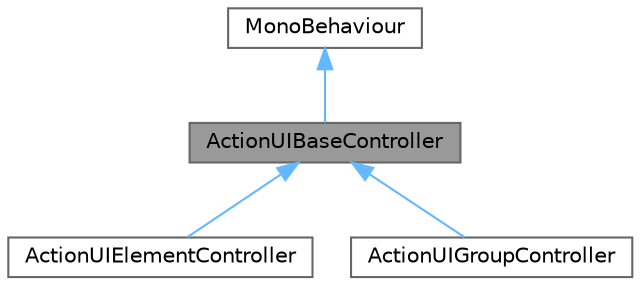 digraph "ActionUIBaseController"
{
 // LATEX_PDF_SIZE
  bgcolor="transparent";
  edge [fontname=Helvetica,fontsize=10,labelfontname=Helvetica,labelfontsize=10];
  node [fontname=Helvetica,fontsize=10,shape=box,height=0.2,width=0.4];
  Node1 [id="Node000001",label="ActionUIBaseController",height=0.2,width=0.4,color="gray40", fillcolor="grey60", style="filled", fontcolor="black",tooltip="ActionUIの基底クラス（吉田）"];
  Node2 -> Node1 [id="edge4_Node000001_Node000002",dir="back",color="steelblue1",style="solid",tooltip=" "];
  Node2 [id="Node000002",label="MonoBehaviour",height=0.2,width=0.4,color="gray40", fillcolor="white", style="filled",tooltip=" "];
  Node1 -> Node3 [id="edge5_Node000001_Node000003",dir="back",color="steelblue1",style="solid",tooltip=" "];
  Node3 [id="Node000003",label="ActionUIElementController",height=0.2,width=0.4,color="gray40", fillcolor="white", style="filled",URL="$class_action_u_i_element_controller.html",tooltip=" "];
  Node1 -> Node4 [id="edge6_Node000001_Node000004",dir="back",color="steelblue1",style="solid",tooltip=" "];
  Node4 [id="Node000004",label="ActionUIGroupController",height=0.2,width=0.4,color="gray40", fillcolor="white", style="filled",URL="$class_action_u_i_group_controller.html",tooltip=" "];
}
